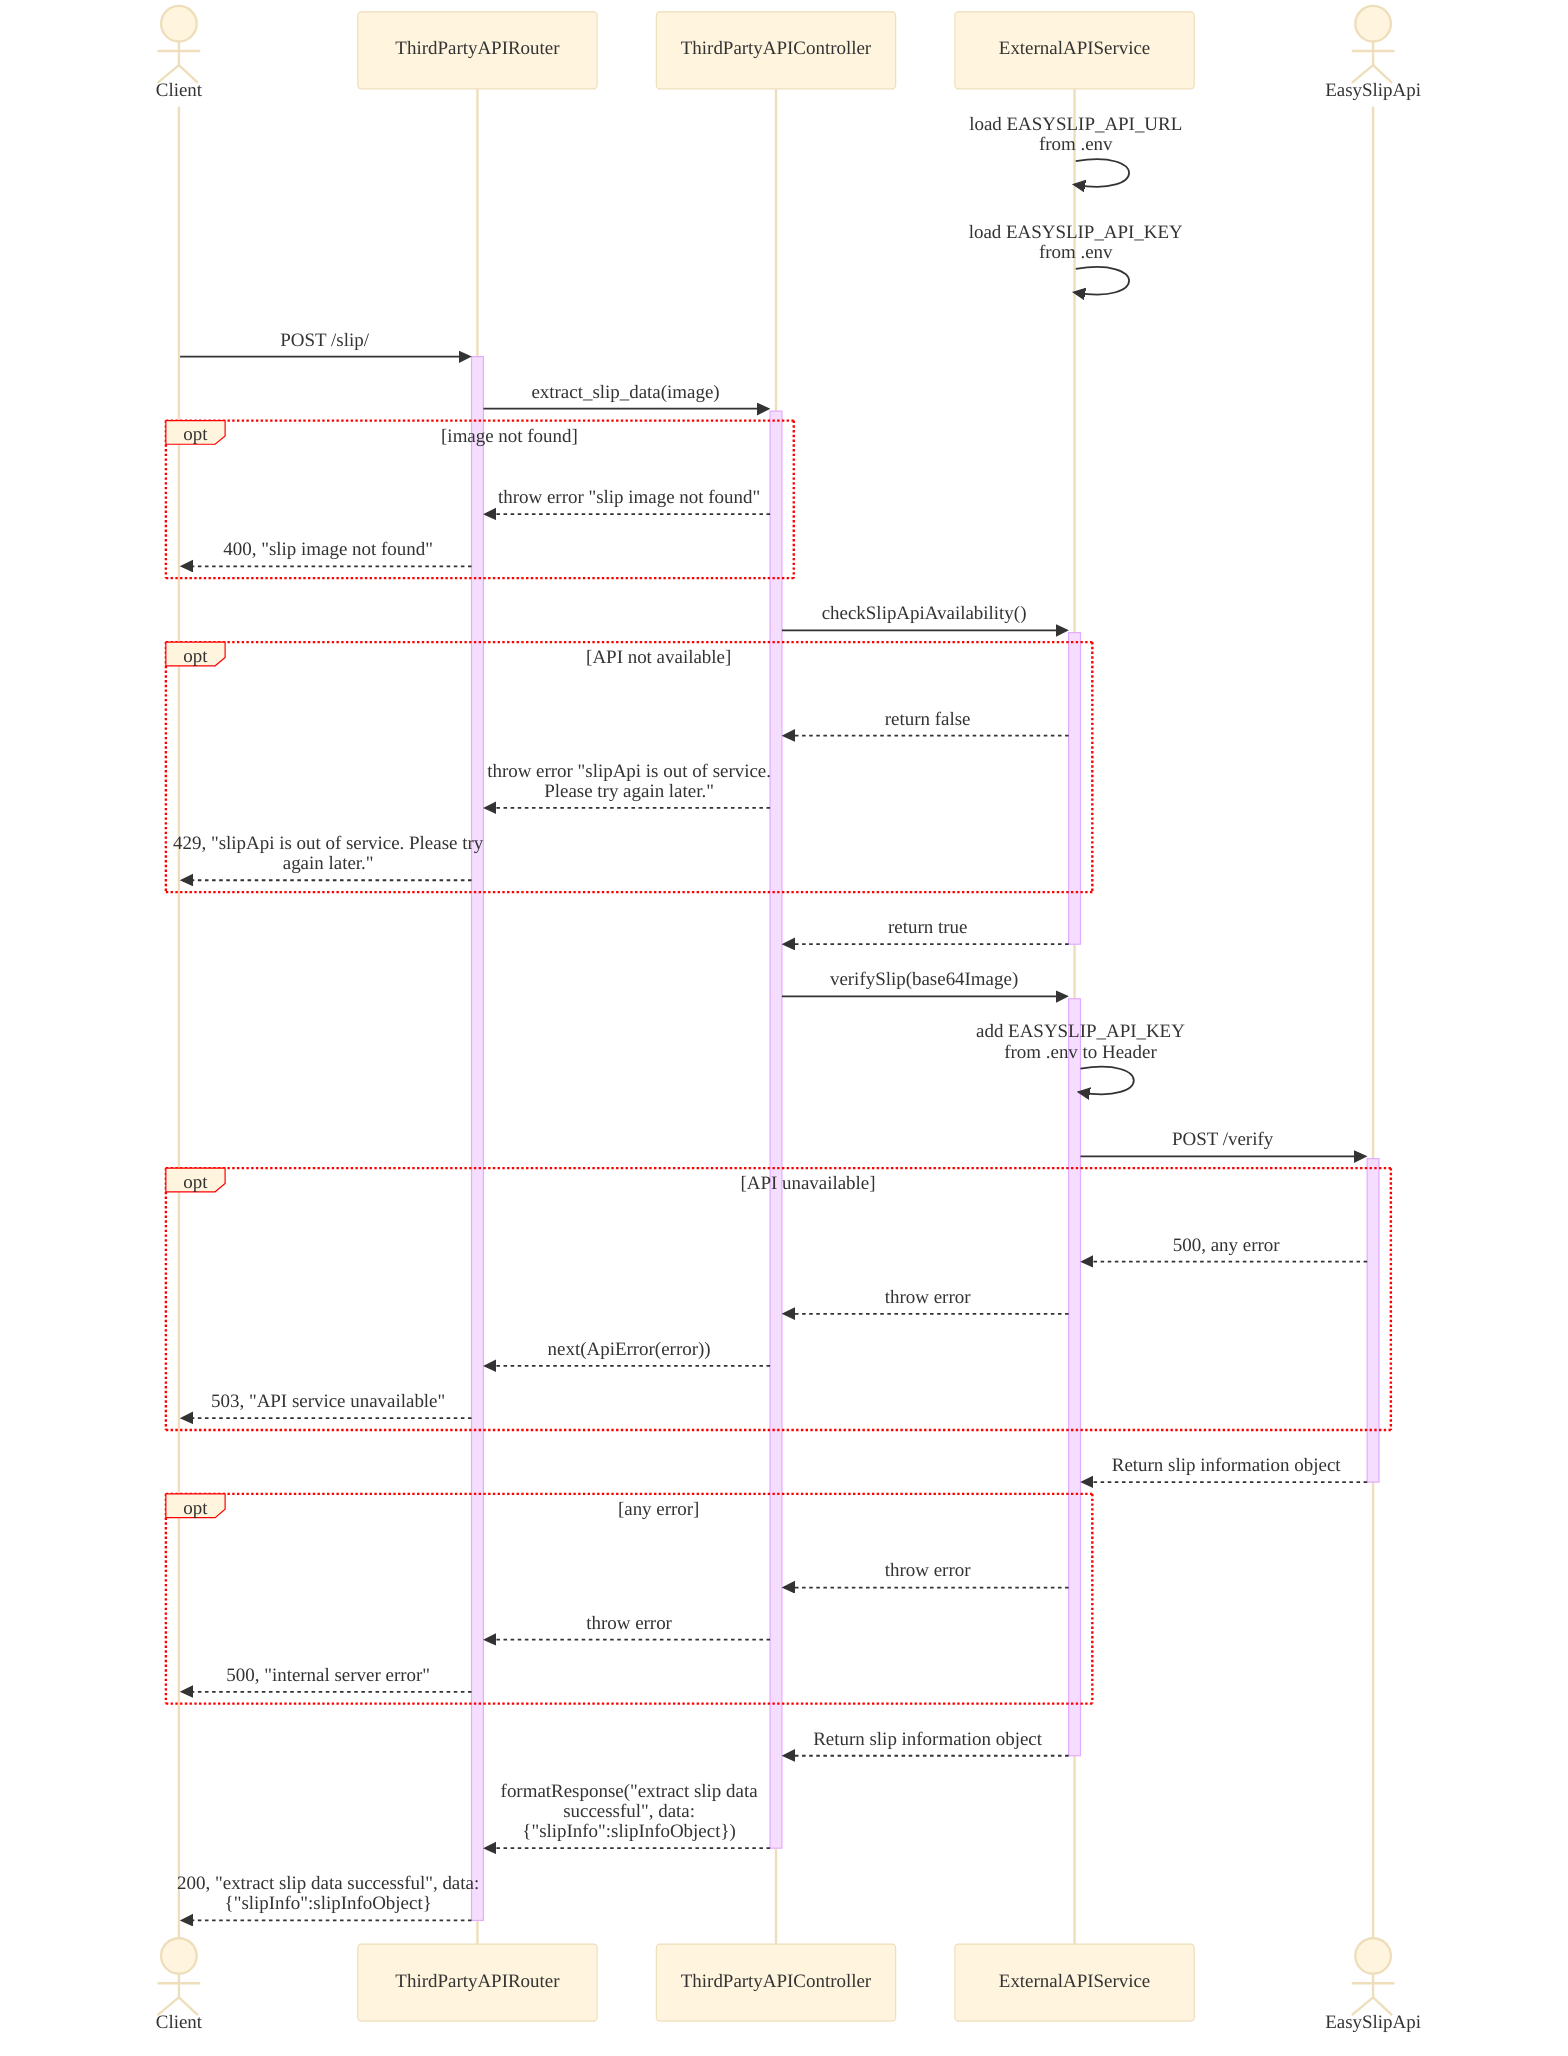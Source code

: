 %%{
    init: {
        "theme":"base",
        "themeVariables": {
            "fontFamily": "system-ui",
            'labelBoxBorderColor': '#ff0000'
        },
        "sequence": { 
            "wrap": true, 
            "width": 202 
        } 
    }
}%%
sequenceDiagram
    Actor Client
    participant Router as ThirdPartyAPIRouter
    participant Cont as ThirdPartyAPIController
    participant ApiClient as ExternalAPIService
    Actor Api as EasySlipApi
    %% EASYSLIP_API document = "https://developer.easyslip.com/document"

    %% add EASYSLIP_API_URL = "https://developer.easyslip.com/api/v1"<br>to .env
    %% add EASYSLIP_API_KEY from Easy api to .env
    
    ApiClient->>ApiClient: load EASYSLIP_API_URL from .env
    ApiClient->>ApiClient: load EASYSLIP_API_KEY from .env
    Client->>+Router: POST /slip/
    Router->>+Cont: extract_slip_data(image)
    opt image not found
        Cont-->>Router: throw error "slip image not found"
        Router-->>Client: 400, "slip image not found"
    end
    Cont->>+ApiClient: checkSlipApiAvailability()
    opt API not available
        ApiClient-->>Cont: return false
        Cont-->>Router: throw error "slipApi is out of service. Please try again later."
        Router-->>Client: 429, "slipApi is out of service. Please try again later."
    end
    ApiClient-->>-Cont: return true
    Cont->>+ApiClient: verifySlip(base64Image)
    ApiClient->>ApiClient: add EASYSLIP_API_KEY from .env to Header
    ApiClient->>+Api: POST /verify
    opt API unavailable
        Api-->>ApiClient: 500, any error
        ApiClient-->>Cont: throw error 
        Cont-->>Router: next(ApiError(error)) 
        Router-->>Client: 503, "API service unavailable"
    end
    Api-->>-ApiClient: Return slip information object
    opt any error
        ApiClient-->>Cont: throw error
        Cont-->>Router: throw error 
        Router-->>Client: 500, "internal server error"
    end
    ApiClient-->>-Cont: Return slip information object
    Cont-->>-Router: formatResponse("extract slip data successful", data: {"slipInfo":slipInfoObject})
    Router-->>-Client: 200, "extract slip data successful", data: {"slipInfo":slipInfoObject}